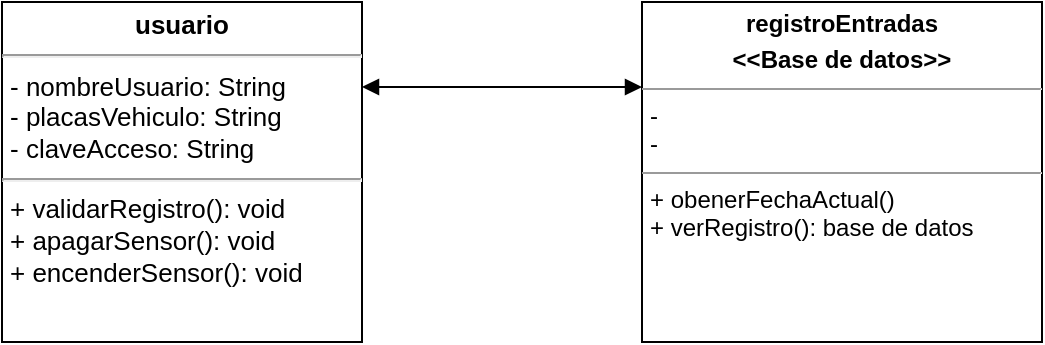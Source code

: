 <mxfile>
    <diagram id="CpMUrHeU7Qo3j5JYWF4j" name="Página-1">
        <mxGraphModel dx="769" dy="602" grid="1" gridSize="10" guides="1" tooltips="1" connect="1" arrows="1" fold="1" page="1" pageScale="1" pageWidth="827" pageHeight="1169" math="0" shadow="0">
            <root>
                <mxCell id="0"/>
                <mxCell id="1" parent="0"/>
                <mxCell id="8" value="&lt;p style=&quot;margin: 4px 0px 0px; text-align: center; font-size: 13px;&quot;&gt;&lt;b&gt;usuario&lt;/b&gt;&lt;/p&gt;&lt;hr style=&quot;font-size: 13px;&quot;&gt;&lt;p style=&quot;margin: 0px 0px 0px 4px; font-size: 13px;&quot;&gt;- nombreUsuario: String&lt;/p&gt;&lt;p style=&quot;margin: 0px 0px 0px 4px; font-size: 13px;&quot;&gt;- placasVehiculo: String&lt;/p&gt;&lt;p style=&quot;margin: 0px 0px 0px 4px; font-size: 13px;&quot;&gt;- claveAcceso: String&lt;/p&gt;&lt;hr style=&quot;font-size: 13px;&quot;&gt;&lt;p style=&quot;margin: 0px 0px 0px 4px; font-size: 13px;&quot;&gt;+ validarRegistro(): void&lt;/p&gt;&lt;p style=&quot;margin: 0px 0px 0px 4px; font-size: 13px;&quot;&gt;+ apagarSensor(): void&lt;/p&gt;&lt;p style=&quot;margin: 0px 0px 0px 4px; font-size: 13px;&quot;&gt;+ encenderSensor(): void&lt;/p&gt;&lt;p style=&quot;margin: 0px 0px 0px 4px; font-size: 13px;&quot;&gt;&lt;br&gt;&lt;/p&gt;&lt;p style=&quot;margin: 0px 0px 0px 4px; font-size: 13px;&quot;&gt;&lt;br&gt;&lt;/p&gt;" style="verticalAlign=top;align=left;overflow=fill;fontSize=13;fontFamily=Helvetica;html=1;" parent="1" vertex="1">
                    <mxGeometry x="130" y="50" width="180" height="170" as="geometry"/>
                </mxCell>
                <mxCell id="21" value="&lt;p style=&quot;margin:0px;margin-top:4px;text-align:center;&quot;&gt;&lt;b&gt;registroEntradas&lt;/b&gt;&lt;/p&gt;&lt;p style=&quot;margin:0px;margin-top:4px;text-align:center;&quot;&gt;&lt;b&gt;&amp;lt;&amp;lt;Base de datos&amp;gt;&amp;gt;&lt;/b&gt;&lt;/p&gt;&lt;hr size=&quot;1&quot;&gt;&lt;p style=&quot;margin:0px;margin-left:4px;&quot;&gt;-&amp;nbsp;&lt;/p&gt;&lt;p style=&quot;margin:0px;margin-left:4px;&quot;&gt;-&amp;nbsp;&lt;/p&gt;&lt;hr size=&quot;1&quot;&gt;&lt;p style=&quot;margin:0px;margin-left:4px;&quot;&gt;+ obenerFechaActual()&lt;/p&gt;&lt;p style=&quot;margin:0px;margin-left:4px;&quot;&gt;+ verRegistro(): base de datos&lt;/p&gt;" style="verticalAlign=top;align=left;overflow=fill;fontSize=12;fontFamily=Helvetica;html=1;" parent="1" vertex="1">
                    <mxGeometry x="450" y="50" width="200" height="170" as="geometry"/>
                </mxCell>
                <mxCell id="23" value="" style="endArrow=block;startArrow=block;endFill=1;startFill=1;html=1;fontSize=13;exitX=1;exitY=0.25;exitDx=0;exitDy=0;entryX=0;entryY=0.25;entryDx=0;entryDy=0;" parent="1" source="8" target="21" edge="1">
                    <mxGeometry width="160" relative="1" as="geometry">
                        <mxPoint x="400" y="120" as="sourcePoint"/>
                        <mxPoint x="440" y="100" as="targetPoint"/>
                    </mxGeometry>
                </mxCell>
            </root>
        </mxGraphModel>
    </diagram>
</mxfile>